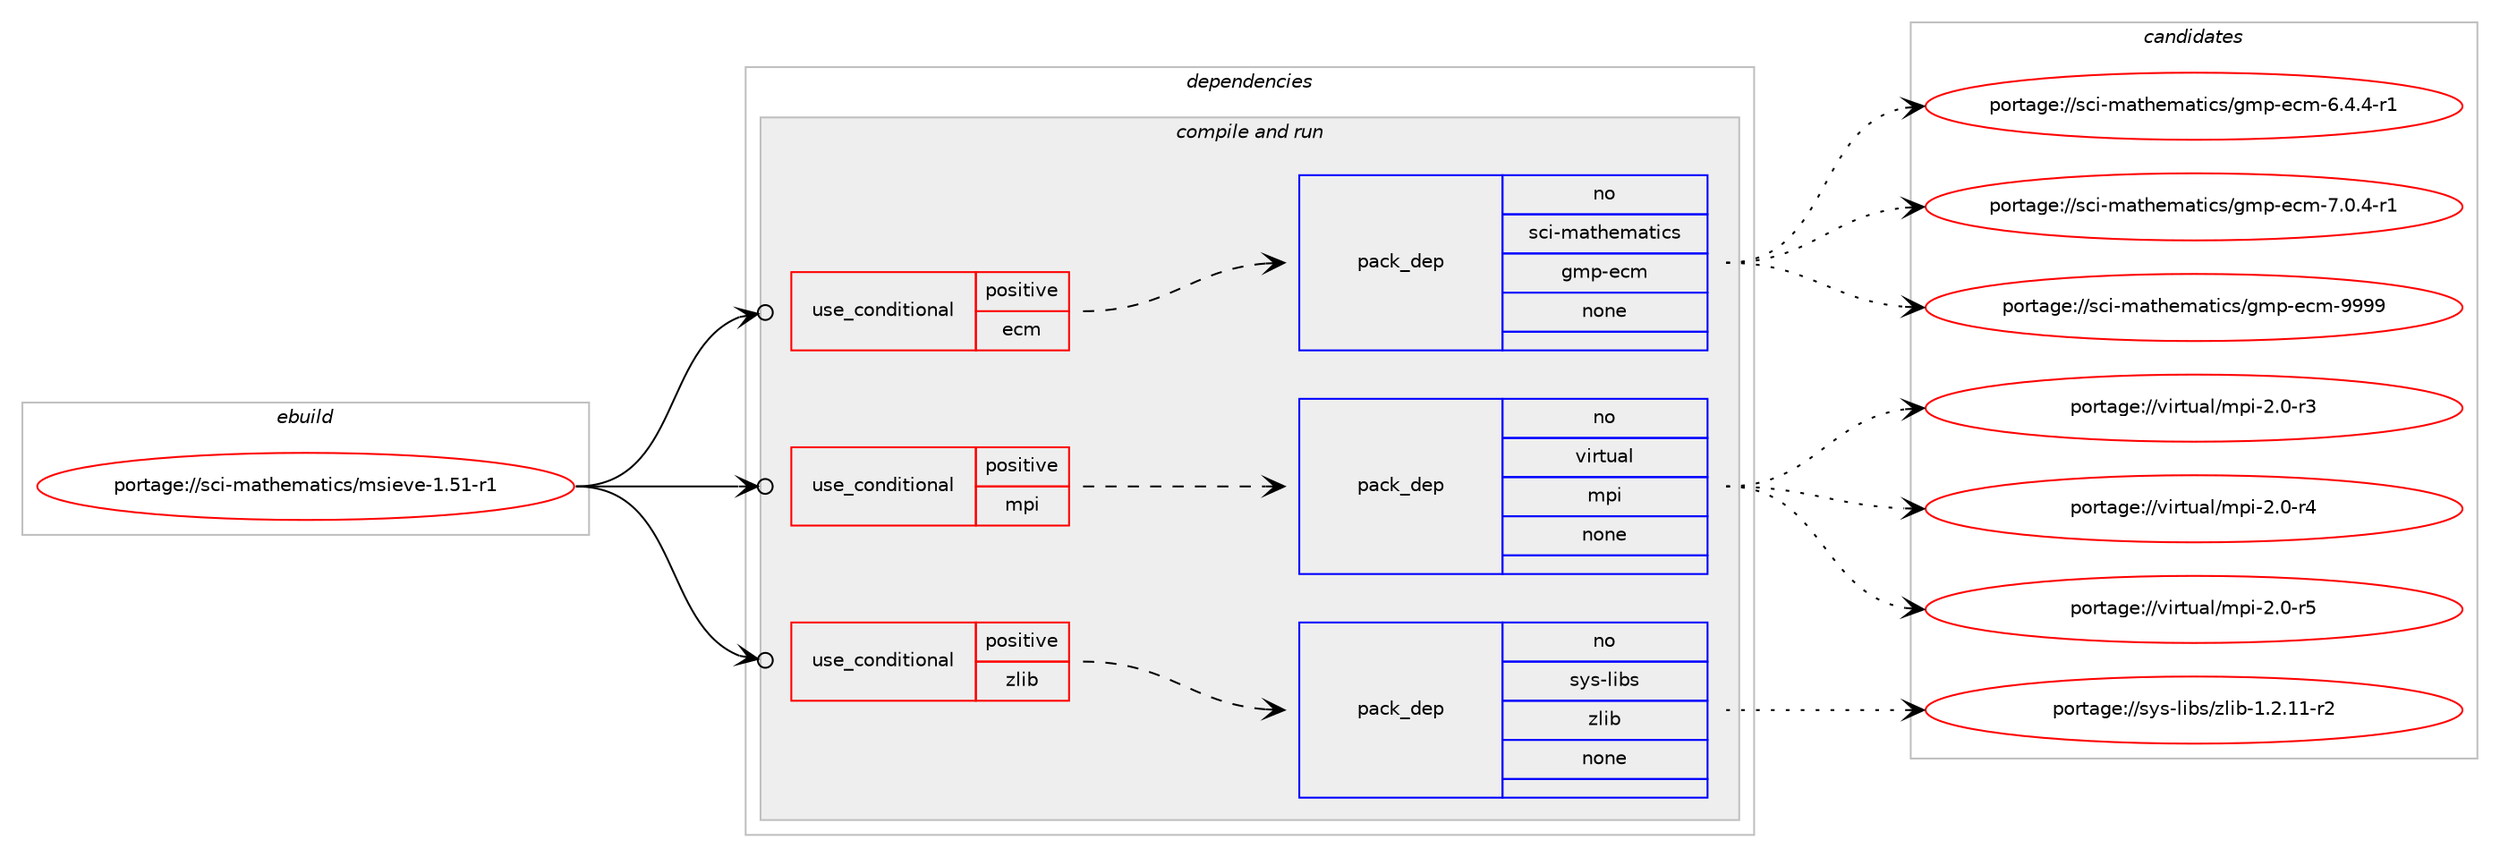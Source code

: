 digraph prolog {

# *************
# Graph options
# *************

newrank=true;
concentrate=true;
compound=true;
graph [rankdir=LR,fontname=Helvetica,fontsize=10,ranksep=1.5];#, ranksep=2.5, nodesep=0.2];
edge  [arrowhead=vee];
node  [fontname=Helvetica,fontsize=10];

# **********
# The ebuild
# **********

subgraph cluster_leftcol {
color=gray;
rank=same;
label=<<i>ebuild</i>>;
id [label="portage://sci-mathematics/msieve-1.51-r1", color=red, width=4, href="../sci-mathematics/msieve-1.51-r1.svg"];
}

# ****************
# The dependencies
# ****************

subgraph cluster_midcol {
color=gray;
label=<<i>dependencies</i>>;
subgraph cluster_compile {
fillcolor="#eeeeee";
style=filled;
label=<<i>compile</i>>;
}
subgraph cluster_compileandrun {
fillcolor="#eeeeee";
style=filled;
label=<<i>compile and run</i>>;
subgraph cond97776 {
dependency394927 [label=<<TABLE BORDER="0" CELLBORDER="1" CELLSPACING="0" CELLPADDING="4"><TR><TD ROWSPAN="3" CELLPADDING="10">use_conditional</TD></TR><TR><TD>positive</TD></TR><TR><TD>ecm</TD></TR></TABLE>>, shape=none, color=red];
subgraph pack290429 {
dependency394928 [label=<<TABLE BORDER="0" CELLBORDER="1" CELLSPACING="0" CELLPADDING="4" WIDTH="220"><TR><TD ROWSPAN="6" CELLPADDING="30">pack_dep</TD></TR><TR><TD WIDTH="110">no</TD></TR><TR><TD>sci-mathematics</TD></TR><TR><TD>gmp-ecm</TD></TR><TR><TD>none</TD></TR><TR><TD></TD></TR></TABLE>>, shape=none, color=blue];
}
dependency394927:e -> dependency394928:w [weight=20,style="dashed",arrowhead="vee"];
}
id:e -> dependency394927:w [weight=20,style="solid",arrowhead="odotvee"];
subgraph cond97777 {
dependency394929 [label=<<TABLE BORDER="0" CELLBORDER="1" CELLSPACING="0" CELLPADDING="4"><TR><TD ROWSPAN="3" CELLPADDING="10">use_conditional</TD></TR><TR><TD>positive</TD></TR><TR><TD>mpi</TD></TR></TABLE>>, shape=none, color=red];
subgraph pack290430 {
dependency394930 [label=<<TABLE BORDER="0" CELLBORDER="1" CELLSPACING="0" CELLPADDING="4" WIDTH="220"><TR><TD ROWSPAN="6" CELLPADDING="30">pack_dep</TD></TR><TR><TD WIDTH="110">no</TD></TR><TR><TD>virtual</TD></TR><TR><TD>mpi</TD></TR><TR><TD>none</TD></TR><TR><TD></TD></TR></TABLE>>, shape=none, color=blue];
}
dependency394929:e -> dependency394930:w [weight=20,style="dashed",arrowhead="vee"];
}
id:e -> dependency394929:w [weight=20,style="solid",arrowhead="odotvee"];
subgraph cond97778 {
dependency394931 [label=<<TABLE BORDER="0" CELLBORDER="1" CELLSPACING="0" CELLPADDING="4"><TR><TD ROWSPAN="3" CELLPADDING="10">use_conditional</TD></TR><TR><TD>positive</TD></TR><TR><TD>zlib</TD></TR></TABLE>>, shape=none, color=red];
subgraph pack290431 {
dependency394932 [label=<<TABLE BORDER="0" CELLBORDER="1" CELLSPACING="0" CELLPADDING="4" WIDTH="220"><TR><TD ROWSPAN="6" CELLPADDING="30">pack_dep</TD></TR><TR><TD WIDTH="110">no</TD></TR><TR><TD>sys-libs</TD></TR><TR><TD>zlib</TD></TR><TR><TD>none</TD></TR><TR><TD></TD></TR></TABLE>>, shape=none, color=blue];
}
dependency394931:e -> dependency394932:w [weight=20,style="dashed",arrowhead="vee"];
}
id:e -> dependency394931:w [weight=20,style="solid",arrowhead="odotvee"];
}
subgraph cluster_run {
fillcolor="#eeeeee";
style=filled;
label=<<i>run</i>>;
}
}

# **************
# The candidates
# **************

subgraph cluster_choices {
rank=same;
color=gray;
label=<<i>candidates</i>>;

subgraph choice290429 {
color=black;
nodesep=1;
choiceportage11599105451099711610410110997116105991154710310911245101991094554465246524511449 [label="portage://sci-mathematics/gmp-ecm-6.4.4-r1", color=red, width=4,href="../sci-mathematics/gmp-ecm-6.4.4-r1.svg"];
choiceportage11599105451099711610410110997116105991154710310911245101991094555464846524511449 [label="portage://sci-mathematics/gmp-ecm-7.0.4-r1", color=red, width=4,href="../sci-mathematics/gmp-ecm-7.0.4-r1.svg"];
choiceportage11599105451099711610410110997116105991154710310911245101991094557575757 [label="portage://sci-mathematics/gmp-ecm-9999", color=red, width=4,href="../sci-mathematics/gmp-ecm-9999.svg"];
dependency394928:e -> choiceportage11599105451099711610410110997116105991154710310911245101991094554465246524511449:w [style=dotted,weight="100"];
dependency394928:e -> choiceportage11599105451099711610410110997116105991154710310911245101991094555464846524511449:w [style=dotted,weight="100"];
dependency394928:e -> choiceportage11599105451099711610410110997116105991154710310911245101991094557575757:w [style=dotted,weight="100"];
}
subgraph choice290430 {
color=black;
nodesep=1;
choiceportage1181051141161179710847109112105455046484511451 [label="portage://virtual/mpi-2.0-r3", color=red, width=4,href="../virtual/mpi-2.0-r3.svg"];
choiceportage1181051141161179710847109112105455046484511452 [label="portage://virtual/mpi-2.0-r4", color=red, width=4,href="../virtual/mpi-2.0-r4.svg"];
choiceportage1181051141161179710847109112105455046484511453 [label="portage://virtual/mpi-2.0-r5", color=red, width=4,href="../virtual/mpi-2.0-r5.svg"];
dependency394930:e -> choiceportage1181051141161179710847109112105455046484511451:w [style=dotted,weight="100"];
dependency394930:e -> choiceportage1181051141161179710847109112105455046484511452:w [style=dotted,weight="100"];
dependency394930:e -> choiceportage1181051141161179710847109112105455046484511453:w [style=dotted,weight="100"];
}
subgraph choice290431 {
color=black;
nodesep=1;
choiceportage11512111545108105981154712210810598454946504649494511450 [label="portage://sys-libs/zlib-1.2.11-r2", color=red, width=4,href="../sys-libs/zlib-1.2.11-r2.svg"];
dependency394932:e -> choiceportage11512111545108105981154712210810598454946504649494511450:w [style=dotted,weight="100"];
}
}

}
